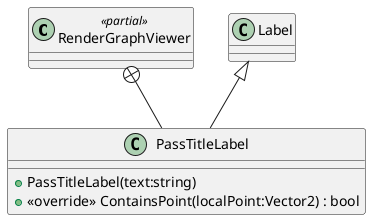 @startuml
class RenderGraphViewer <<partial>> {
}
class PassTitleLabel {
    + PassTitleLabel(text:string)
    + <<override>> ContainsPoint(localPoint:Vector2) : bool
}
RenderGraphViewer +-- PassTitleLabel
Label <|-- PassTitleLabel
@enduml
